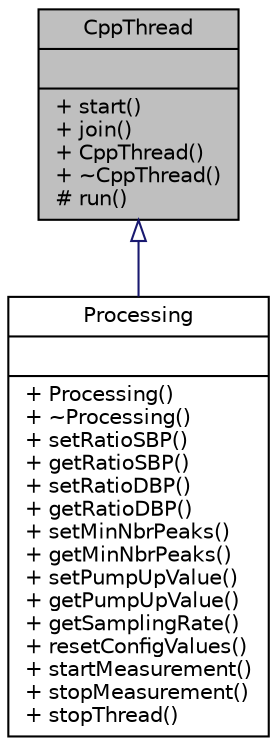 digraph "CppThread"
{
 // LATEX_PDF_SIZE
  bgcolor="transparent";
  edge [fontname="Helvetica",fontsize="10",labelfontname="Helvetica",labelfontsize="10"];
  node [fontname="Helvetica",fontsize="10",shape=record];
  Node1 [label="{CppThread\n||+ start()\l+ join()\l+ CppThread()\l+ ~CppThread()\l# run()\l}",height=0.2,width=0.4,color="black", fillcolor="grey75", style="filled", fontcolor="black",tooltip=" "];
  Node1 -> Node2 [dir="back",color="midnightblue",fontsize="10",style="solid",arrowtail="onormal",fontname="Helvetica"];
  Node2 [label="{Processing\n||+ Processing()\l+ ~Processing()\l+ setRatioSBP()\l+ getRatioSBP()\l+ setRatioDBP()\l+ getRatioDBP()\l+ setMinNbrPeaks()\l+ getMinNbrPeaks()\l+ setPumpUpValue()\l+ getPumpUpValue()\l+ getSamplingRate()\l+ resetConfigValues()\l+ startMeasurement()\l+ stopMeasurement()\l+ stopThread()\l}",height=0.2,width=0.4,color="black",URL="$class_processing.html",tooltip="The Processing class handles the data acquisition and processing."];
}
